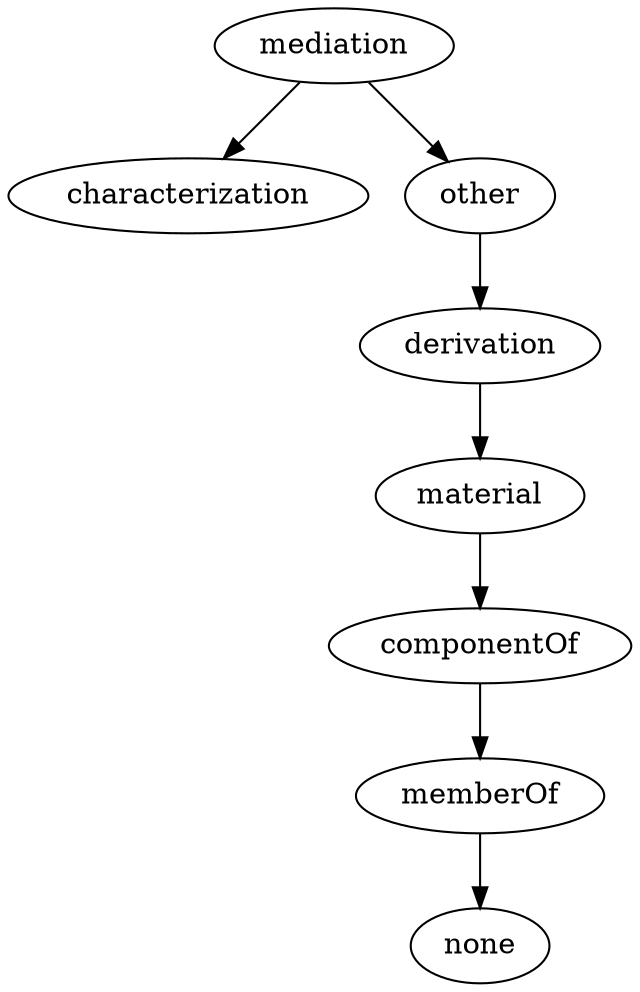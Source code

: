 strict digraph {
mediation;
characterization;
other;
derivation;
material;
componentOf;
memberOf;
none;
mediation -> characterization;
mediation -> other;
other -> derivation;
derivation -> material;
material -> componentOf;
componentOf -> memberOf;
memberOf -> none;
}
